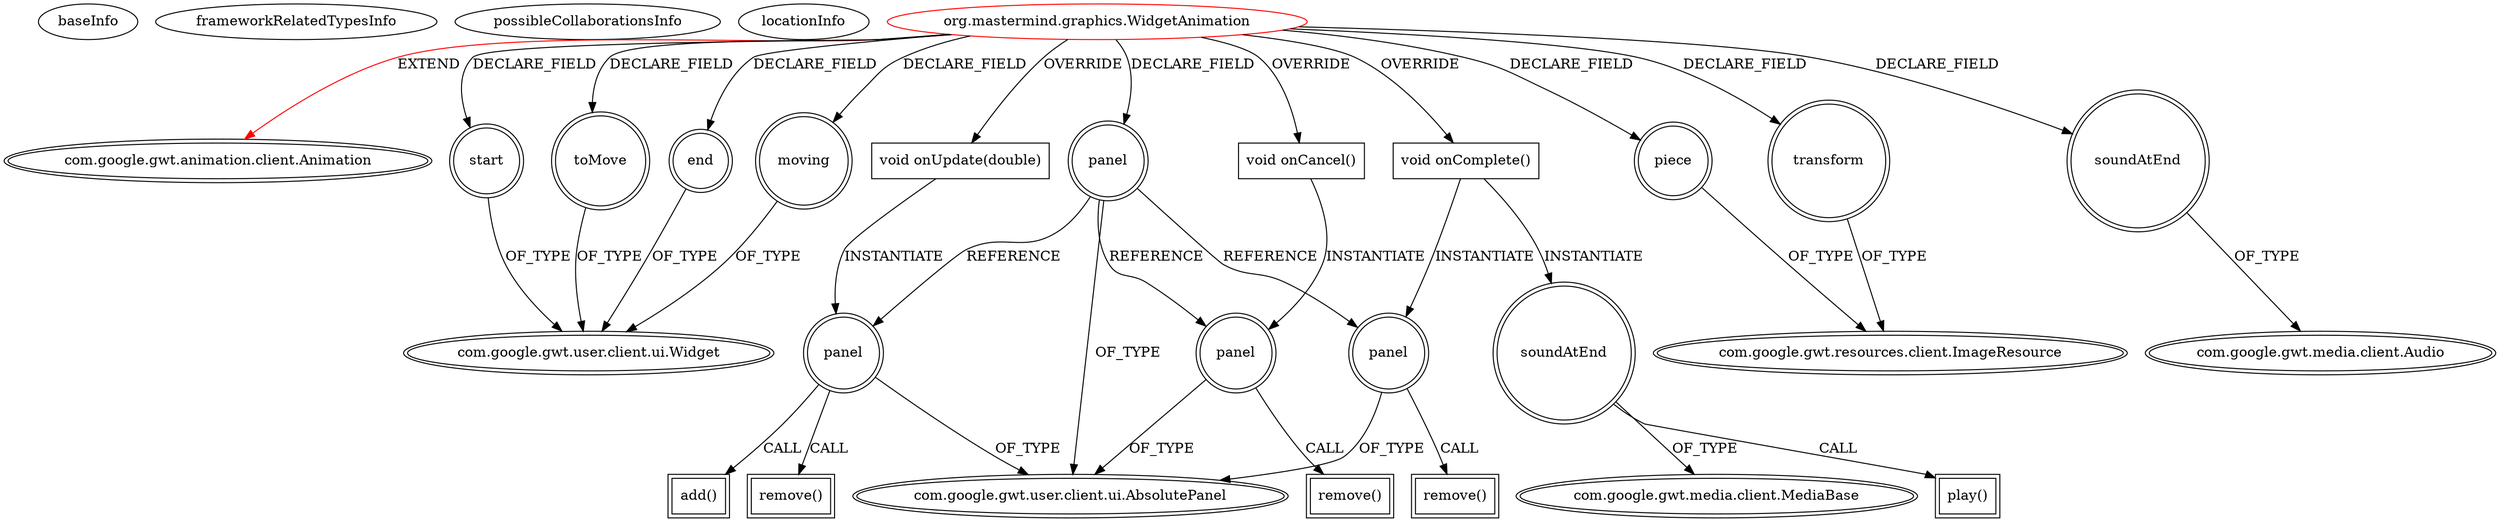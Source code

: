 digraph {
baseInfo[graphId=27,category="extension_graph",isAnonymous=false,possibleRelation=false]
frameworkRelatedTypesInfo[0="com.google.gwt.animation.client.Animation"]
possibleCollaborationsInfo[]
locationInfo[projectName="Archerw-mastermind",filePath="/Archerw-mastermind/mastermind-master/nyu-smg-mastermind/src/org/mastermind/graphics/WidgetAnimation.java",contextSignature="WidgetAnimation",graphId="27"]
0[label="org.mastermind.graphics.WidgetAnimation",vertexType="ROOT_CLIENT_CLASS_DECLARATION",isFrameworkType=false,color=red]
1[label="com.google.gwt.animation.client.Animation",vertexType="FRAMEWORK_CLASS_TYPE",isFrameworkType=true,peripheries=2]
2[label="end",vertexType="FIELD_DECLARATION",isFrameworkType=true,peripheries=2,shape=circle]
3[label="com.google.gwt.user.client.ui.Widget",vertexType="FRAMEWORK_CLASS_TYPE",isFrameworkType=true,peripheries=2]
4[label="moving",vertexType="FIELD_DECLARATION",isFrameworkType=true,peripheries=2,shape=circle]
6[label="panel",vertexType="FIELD_DECLARATION",isFrameworkType=true,peripheries=2,shape=circle]
7[label="com.google.gwt.user.client.ui.AbsolutePanel",vertexType="FRAMEWORK_CLASS_TYPE",isFrameworkType=true,peripheries=2]
8[label="piece",vertexType="FIELD_DECLARATION",isFrameworkType=true,peripheries=2,shape=circle]
9[label="com.google.gwt.resources.client.ImageResource",vertexType="FRAMEWORK_INTERFACE_TYPE",isFrameworkType=true,peripheries=2]
10[label="soundAtEnd",vertexType="FIELD_DECLARATION",isFrameworkType=true,peripheries=2,shape=circle]
11[label="com.google.gwt.media.client.Audio",vertexType="FRAMEWORK_CLASS_TYPE",isFrameworkType=true,peripheries=2]
12[label="start",vertexType="FIELD_DECLARATION",isFrameworkType=true,peripheries=2,shape=circle]
14[label="toMove",vertexType="FIELD_DECLARATION",isFrameworkType=true,peripheries=2,shape=circle]
16[label="transform",vertexType="FIELD_DECLARATION",isFrameworkType=true,peripheries=2,shape=circle]
18[label="void onUpdate(double)",vertexType="OVERRIDING_METHOD_DECLARATION",isFrameworkType=false,shape=box]
19[label="panel",vertexType="VARIABLE_EXPRESION",isFrameworkType=true,peripheries=2,shape=circle]
20[label="remove()",vertexType="INSIDE_CALL",isFrameworkType=true,peripheries=2,shape=box]
23[label="add()",vertexType="INSIDE_CALL",isFrameworkType=true,peripheries=2,shape=box]
24[label="void onCancel()",vertexType="OVERRIDING_METHOD_DECLARATION",isFrameworkType=false,shape=box]
25[label="panel",vertexType="VARIABLE_EXPRESION",isFrameworkType=true,peripheries=2,shape=circle]
26[label="remove()",vertexType="INSIDE_CALL",isFrameworkType=true,peripheries=2,shape=box]
28[label="void onComplete()",vertexType="OVERRIDING_METHOD_DECLARATION",isFrameworkType=false,shape=box]
29[label="soundAtEnd",vertexType="VARIABLE_EXPRESION",isFrameworkType=true,peripheries=2,shape=circle]
31[label="com.google.gwt.media.client.MediaBase",vertexType="FRAMEWORK_CLASS_TYPE",isFrameworkType=true,peripheries=2]
30[label="play()",vertexType="INSIDE_CALL",isFrameworkType=true,peripheries=2,shape=box]
32[label="panel",vertexType="VARIABLE_EXPRESION",isFrameworkType=true,peripheries=2,shape=circle]
33[label="remove()",vertexType="INSIDE_CALL",isFrameworkType=true,peripheries=2,shape=box]
0->1[label="EXTEND",color=red]
0->2[label="DECLARE_FIELD"]
2->3[label="OF_TYPE"]
0->4[label="DECLARE_FIELD"]
4->3[label="OF_TYPE"]
0->6[label="DECLARE_FIELD"]
6->7[label="OF_TYPE"]
0->8[label="DECLARE_FIELD"]
8->9[label="OF_TYPE"]
0->10[label="DECLARE_FIELD"]
10->11[label="OF_TYPE"]
0->12[label="DECLARE_FIELD"]
12->3[label="OF_TYPE"]
0->14[label="DECLARE_FIELD"]
14->3[label="OF_TYPE"]
0->16[label="DECLARE_FIELD"]
16->9[label="OF_TYPE"]
0->18[label="OVERRIDE"]
18->19[label="INSTANTIATE"]
6->19[label="REFERENCE"]
19->7[label="OF_TYPE"]
19->20[label="CALL"]
19->23[label="CALL"]
0->24[label="OVERRIDE"]
24->25[label="INSTANTIATE"]
6->25[label="REFERENCE"]
25->7[label="OF_TYPE"]
25->26[label="CALL"]
0->28[label="OVERRIDE"]
28->29[label="INSTANTIATE"]
29->31[label="OF_TYPE"]
29->30[label="CALL"]
28->32[label="INSTANTIATE"]
6->32[label="REFERENCE"]
32->7[label="OF_TYPE"]
32->33[label="CALL"]
}
